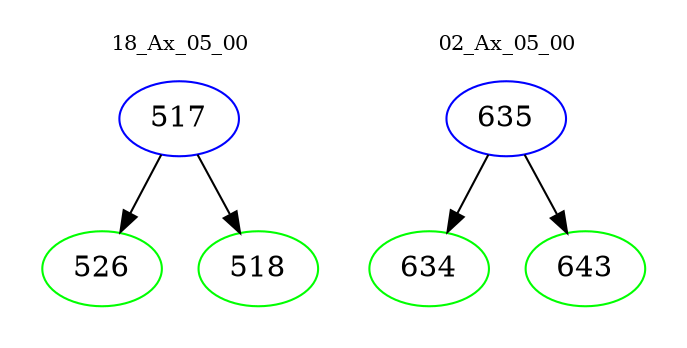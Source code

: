 digraph{
subgraph cluster_0 {
color = white
label = "18_Ax_05_00";
fontsize=10;
T0_517 [label="517", color="blue"]
T0_517 -> T0_526 [color="black"]
T0_526 [label="526", color="green"]
T0_517 -> T0_518 [color="black"]
T0_518 [label="518", color="green"]
}
subgraph cluster_1 {
color = white
label = "02_Ax_05_00";
fontsize=10;
T1_635 [label="635", color="blue"]
T1_635 -> T1_634 [color="black"]
T1_634 [label="634", color="green"]
T1_635 -> T1_643 [color="black"]
T1_643 [label="643", color="green"]
}
}
